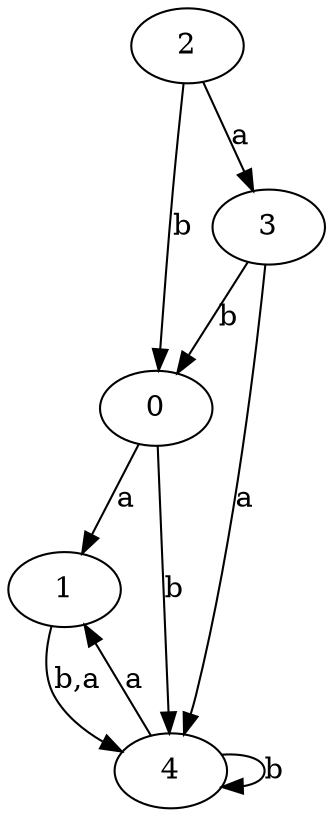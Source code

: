 digraph {
 ranksep=0.5;
 d2tdocpreamble = "\usetikzlibrary{automata}";
 d2tfigpreamble = "\tikzstyle{every state}= [ draw=blue!50,very thick,fill=blue!20]  \tikzstyle{auto}= [fill=white]";
 node [style="state"];
 edge [lblstyle="auto",topath="bend right", len=4  ]
  "0" [label="0",style = "state, accepting"];
  "1" [label="1",];
  "2" [label="2",];
  "3" [label="3",style = "state, initial"];
  "4" [label="4",];
  "0" -> "1" [label="a"];
  "0" -> "4" [label="b"];
  "1" -> "4" [label="b,a"];
  "2" -> "0" [label="b"];
  "2" -> "3" [label="a"];
  "3" -> "0" [label="b"];
  "3" -> "4" [label="a"];
  "4" -> "1" [label="a"];
  "4" -> "4" [label="b",topath="loop above"];
}